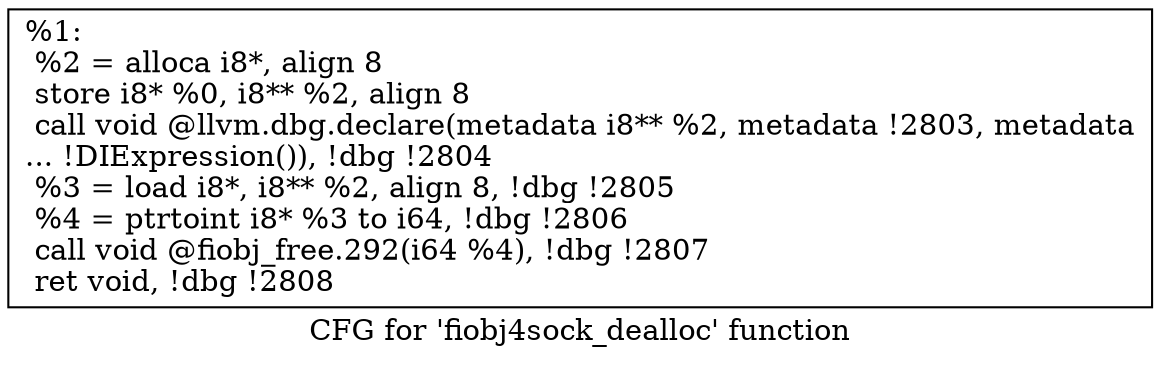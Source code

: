 digraph "CFG for 'fiobj4sock_dealloc' function" {
	label="CFG for 'fiobj4sock_dealloc' function";

	Node0x556852195000 [shape=record,label="{%1:\l  %2 = alloca i8*, align 8\l  store i8* %0, i8** %2, align 8\l  call void @llvm.dbg.declare(metadata i8** %2, metadata !2803, metadata\l... !DIExpression()), !dbg !2804\l  %3 = load i8*, i8** %2, align 8, !dbg !2805\l  %4 = ptrtoint i8* %3 to i64, !dbg !2806\l  call void @fiobj_free.292(i64 %4), !dbg !2807\l  ret void, !dbg !2808\l}"];
}
